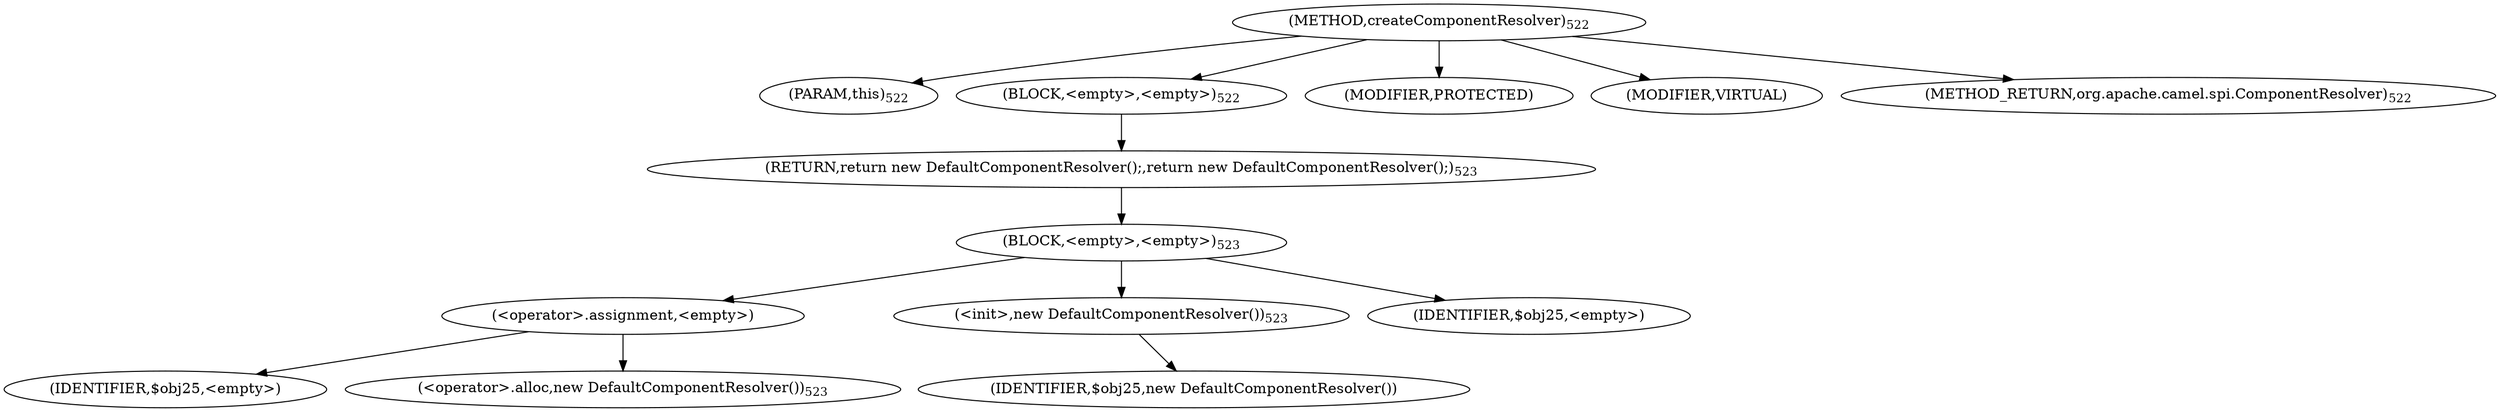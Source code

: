 digraph "createComponentResolver" {  
"1399" [label = <(METHOD,createComponentResolver)<SUB>522</SUB>> ]
"1400" [label = <(PARAM,this)<SUB>522</SUB>> ]
"1401" [label = <(BLOCK,&lt;empty&gt;,&lt;empty&gt;)<SUB>522</SUB>> ]
"1402" [label = <(RETURN,return new DefaultComponentResolver();,return new DefaultComponentResolver();)<SUB>523</SUB>> ]
"1403" [label = <(BLOCK,&lt;empty&gt;,&lt;empty&gt;)<SUB>523</SUB>> ]
"1404" [label = <(&lt;operator&gt;.assignment,&lt;empty&gt;)> ]
"1405" [label = <(IDENTIFIER,$obj25,&lt;empty&gt;)> ]
"1406" [label = <(&lt;operator&gt;.alloc,new DefaultComponentResolver())<SUB>523</SUB>> ]
"1407" [label = <(&lt;init&gt;,new DefaultComponentResolver())<SUB>523</SUB>> ]
"1408" [label = <(IDENTIFIER,$obj25,new DefaultComponentResolver())> ]
"1409" [label = <(IDENTIFIER,$obj25,&lt;empty&gt;)> ]
"1410" [label = <(MODIFIER,PROTECTED)> ]
"1411" [label = <(MODIFIER,VIRTUAL)> ]
"1412" [label = <(METHOD_RETURN,org.apache.camel.spi.ComponentResolver)<SUB>522</SUB>> ]
  "1399" -> "1400" 
  "1399" -> "1401" 
  "1399" -> "1410" 
  "1399" -> "1411" 
  "1399" -> "1412" 
  "1401" -> "1402" 
  "1402" -> "1403" 
  "1403" -> "1404" 
  "1403" -> "1407" 
  "1403" -> "1409" 
  "1404" -> "1405" 
  "1404" -> "1406" 
  "1407" -> "1408" 
}
